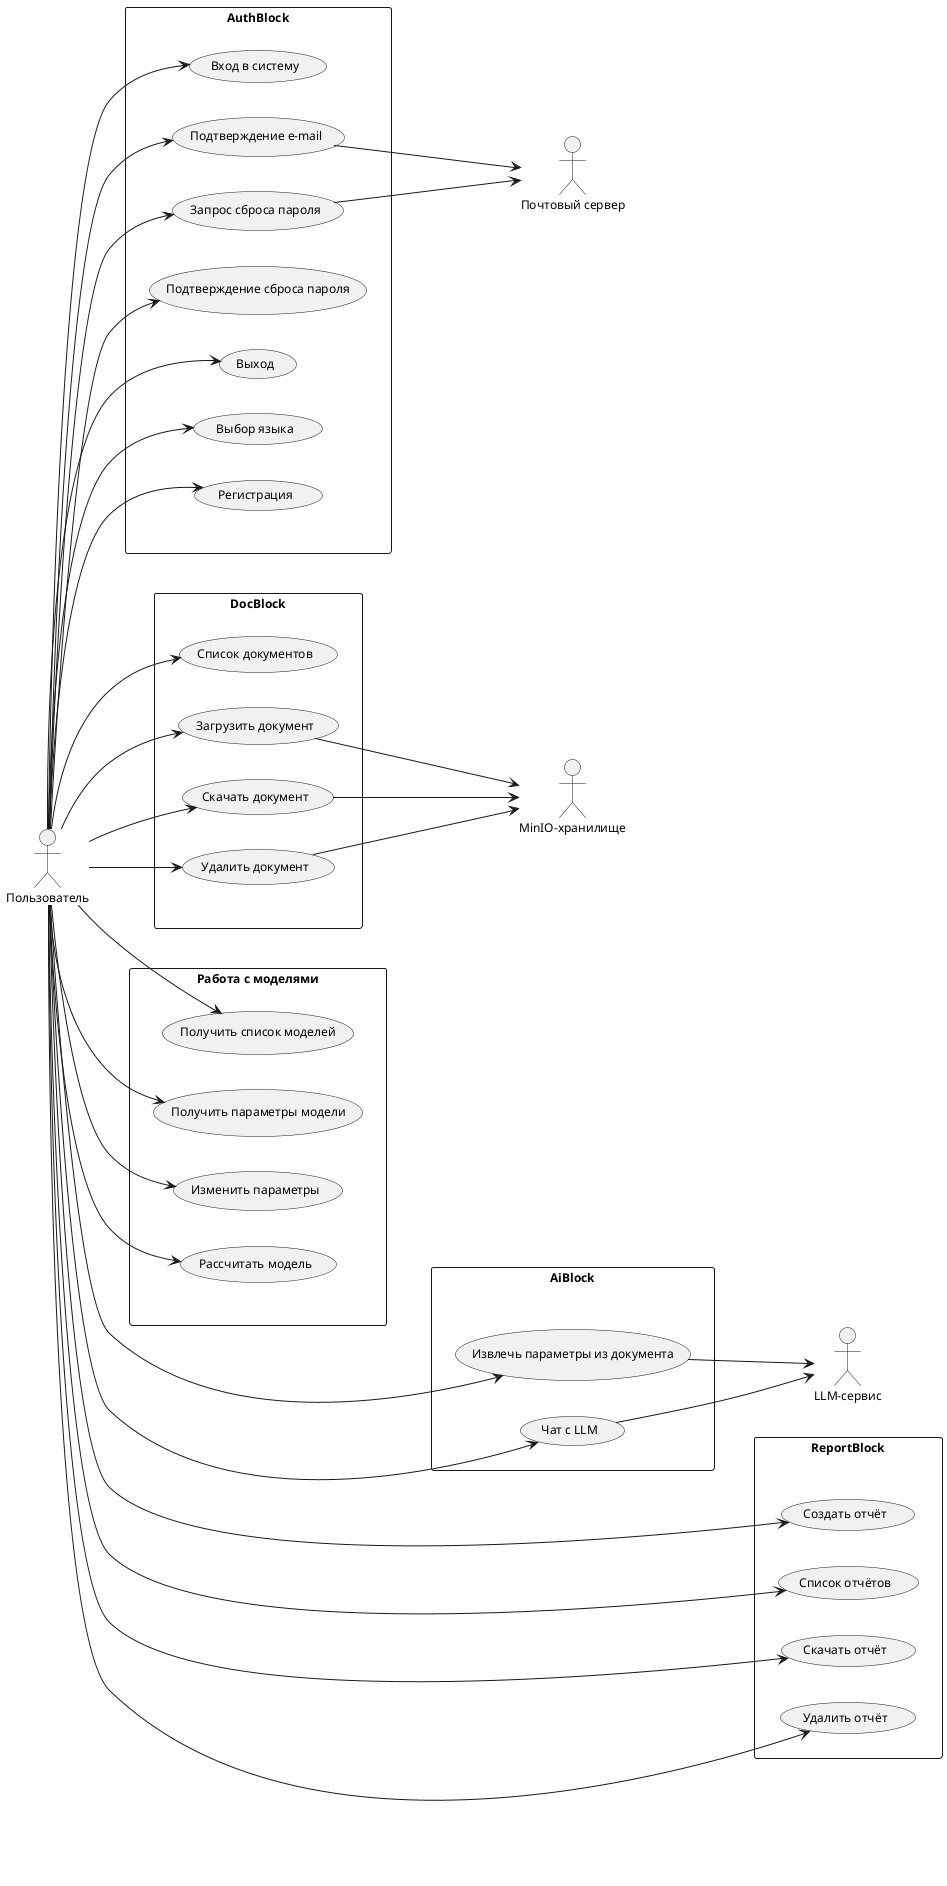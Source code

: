 @startuml
left to right direction
skinparam defaultFontName "Times New Roman"
skinparam defaultFontSize 12

actor Пользователь as User
actor "Почтовый сервер" as Mail
actor "LLM-сервис" as LLM
actor "MinIO-хранилище" as Storage

' Первый горизонтальный ряд
rectangle AuthBlock {
  (Регистрация) as Register
  (Вход в систему) as Login
  (Подтверждение e-mail) as VerifyEmail
  (Запрос сброса пароля) as ResetRequest
  (Подтверждение сброса пароля) as ResetConfirm
  (Выход) as Logout
  (Выбор языка) as SetLang
}
rectangle DocBlock {
  (Список документов) as ListDocs
  (Загрузить документ) as UploadDoc
  (Скачать документ) as DownloadDoc
  (Удалить документ) as DeleteDoc
}
rectangle "Работа с моделями" as ModelBlock {
  (Получить список моделей) as GetModels
  (Получить параметры модели) as GetParams
  (Изменить параметры) as UpdateParams
  (Рассчитать модель) as CalculateModel
}

' Второй горизонтальный ряд
rectangle AiBlock {
  (Извлечь параметры из документа) as ExtractParams
  (Чат с LLM) as ChatLLM
}
rectangle ReportBlock {
  (Создать отчёт) as CreateReport
  (Список отчётов) as ListReports
  (Скачать отчёт) as DownloadReport
  (Удалить отчёт) as DeleteReport
}

' Визуальное выравнивание двух рядов (фиктивные связи)
AuthBlock -[hidden]-> DocBlock
DocBlock -[hidden]-> ModelBlock
AiBlock -[hidden]-> ReportBlock
' Вертикальный переход от первого к второму ряду
ModelBlock -[hidden]-> AiBlock

' --- Связи пользователя с use-case ---
User --> Register
User --> Login
User --> VerifyEmail
User --> ResetRequest
User --> ResetConfirm
User --> Logout
User --> SetLang

User --> ListDocs
User --> UploadDoc
User --> DownloadDoc
User --> DeleteDoc

User --> GetModels
User --> GetParams
User --> UpdateParams
User --> CalculateModel

User --> ExtractParams
User --> ChatLLM

User --> CreateReport
User --> ListReports
User --> DownloadReport
User --> DeleteReport

' --- Внешние сервисы ---
VerifyEmail --> Mail
ResetRequest --> Mail
UploadDoc --> Storage
DownloadDoc --> Storage
DeleteDoc --> Storage

ExtractParams --> LLM
ChatLLM --> LLM

@enduml
